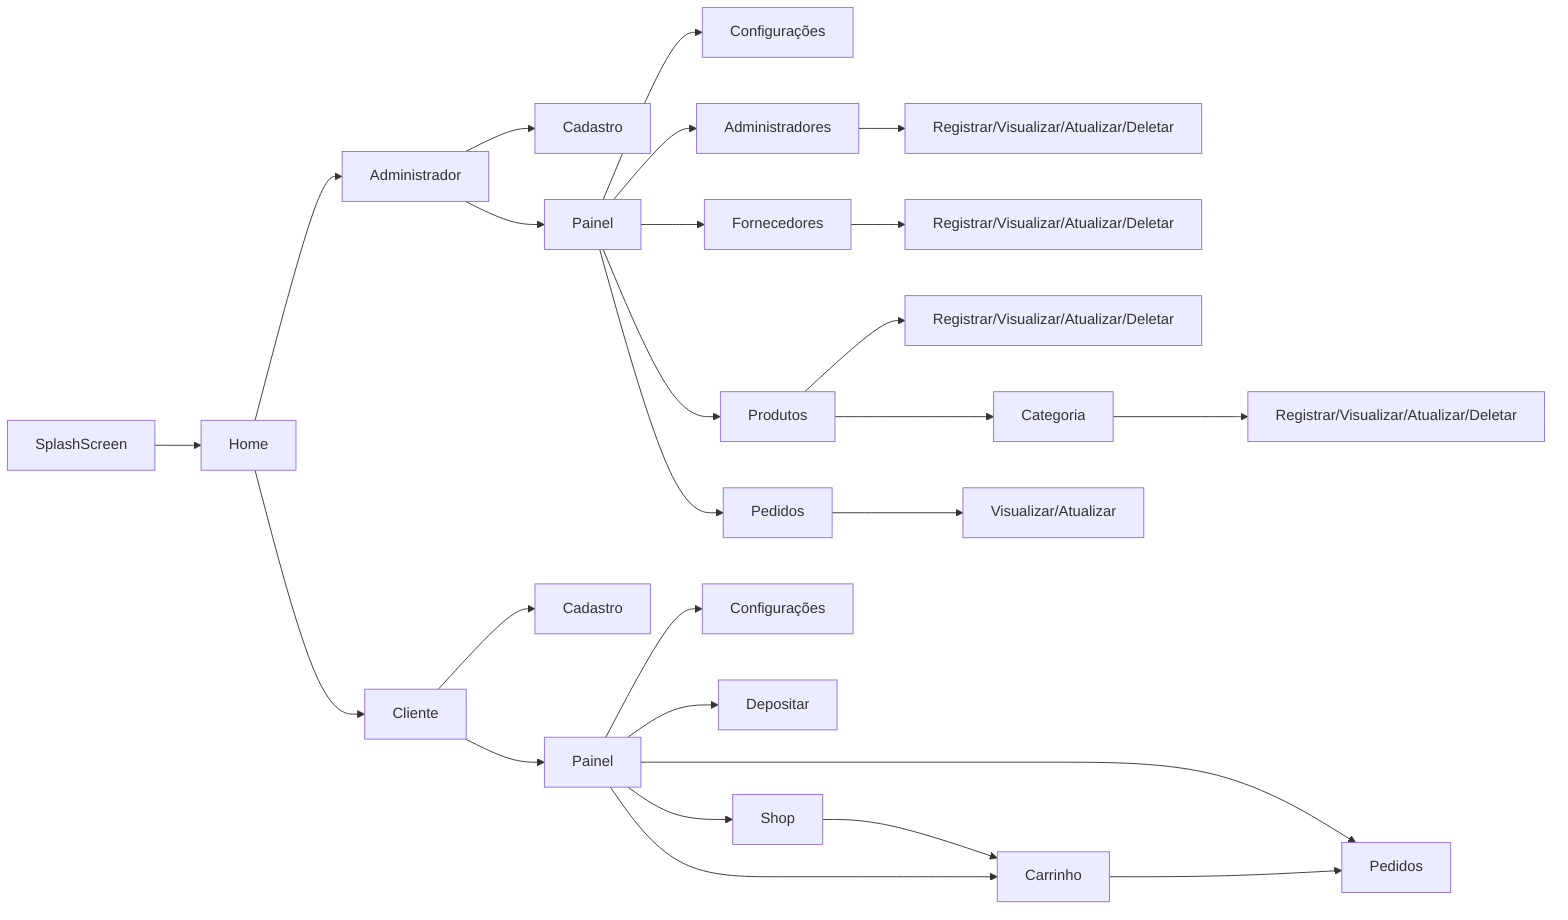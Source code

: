 graph LR
    splash[SplashScreen] --> home[Home]

    home --> admin[Administrador]
    home --> client[Cliente]
    
    admin --> admin_register[Cadastro]

    admin --> admin_panel[Painel]

    admin_panel --> admin_config[Configurações]
    admin_panel --> admin_admin[Administradores]
    admin_panel --> admin_vendor[Fornecedores]
    admin_panel --> admin_products[Produtos]
    admin_panel --> admin_order[Pedidos]
    
    admin_admin --> admin_admin_manage[Registrar/Visualizar/Atualizar/Deletar]
    
    admin_vendor --> admin_vendor_manage[Registrar/Visualizar/Atualizar/Deletar]

    admin_products --> admin_products_manage[Registrar/Visualizar/Atualizar/Deletar]
    
    admin_products --> admin_category[Categoria]
    admin_category --> admin_category_manage[Registrar/Visualizar/Atualizar/Deletar]

    admin_order --> admin_order_manage[Visualizar/Atualizar]
    
    client --> client_register[Cadastro]

    client --> client_menu[Painel]

    client_menu --> client_config[Configurações]
    client_menu --> client_deposit[Depositar]
    client_menu --> client_shop[Shop]
    client_shop --> client_cart[Carrinho]
    client_menu --> client_cart
    client_menu --> client_order[Pedidos]
    client_cart --> client_order